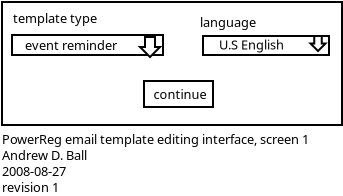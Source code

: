 <?xml version="1.0" encoding="UTF-8"?>
<dia:diagram xmlns:dia="http://www.lysator.liu.se/~alla/dia/">
  <dia:layer name="Background" visible="true">
    <dia:group>
      <dia:object type="Standard - Box" version="0" id="O0">
        <dia:attribute name="obj_pos">
          <dia:point val="-12.6,0.45"/>
        </dia:attribute>
        <dia:attribute name="obj_bb">
          <dia:rectangle val="-12.65,0.4;4.45,6.65"/>
        </dia:attribute>
        <dia:attribute name="elem_corner">
          <dia:point val="-12.6,0.45"/>
        </dia:attribute>
        <dia:attribute name="elem_width">
          <dia:real val="17"/>
        </dia:attribute>
        <dia:attribute name="elem_height">
          <dia:real val="6.15"/>
        </dia:attribute>
        <dia:attribute name="show_background">
          <dia:boolean val="true"/>
        </dia:attribute>
      </dia:object>
      <dia:group>
        <dia:group>
          <dia:object type="Standard - Text" version="1" id="O1">
            <dia:attribute name="obj_pos">
              <dia:point val="-12.05,1.5"/>
            </dia:attribute>
            <dia:attribute name="obj_bb">
              <dia:rectangle val="-12.05,0.958;-7.93,1.897"/>
            </dia:attribute>
            <dia:attribute name="text">
              <dia:composite type="text">
                <dia:attribute name="string">
                  <dia:string>#template type#</dia:string>
                </dia:attribute>
                <dia:attribute name="font">
                  <dia:font family="sans" style="0" name="Helvetica"/>
                </dia:attribute>
                <dia:attribute name="height">
                  <dia:real val="0.8"/>
                </dia:attribute>
                <dia:attribute name="pos">
                  <dia:point val="-12.05,1.5"/>
                </dia:attribute>
                <dia:attribute name="color">
                  <dia:color val="#000000"/>
                </dia:attribute>
                <dia:attribute name="alignment">
                  <dia:enum val="0"/>
                </dia:attribute>
              </dia:composite>
            </dia:attribute>
            <dia:attribute name="valign">
              <dia:enum val="3"/>
            </dia:attribute>
          </dia:object>
          <dia:group>
            <dia:object type="Standard - Box" version="0" id="O2">
              <dia:attribute name="obj_pos">
                <dia:point val="-12.1,2.1"/>
              </dia:attribute>
              <dia:attribute name="obj_bb">
                <dia:rectangle val="-12.15,2.05;-4.5,3.15"/>
              </dia:attribute>
              <dia:attribute name="elem_corner">
                <dia:point val="-12.1,2.1"/>
              </dia:attribute>
              <dia:attribute name="elem_width">
                <dia:real val="7.55"/>
              </dia:attribute>
              <dia:attribute name="elem_height">
                <dia:real val="1"/>
              </dia:attribute>
              <dia:attribute name="show_background">
                <dia:boolean val="true"/>
              </dia:attribute>
            </dia:object>
            <dia:object type="Standard - Text" version="1" id="O3">
              <dia:attribute name="obj_pos">
                <dia:point val="-8.325,2.6"/>
              </dia:attribute>
              <dia:attribute name="obj_bb">
                <dia:rectangle val="-8.325,2.2;-8.325,3.4"/>
              </dia:attribute>
              <dia:attribute name="text">
                <dia:composite type="text">
                  <dia:attribute name="string">
                    <dia:string>##</dia:string>
                  </dia:attribute>
                  <dia:attribute name="font">
                    <dia:font family="sans" style="0" name="Helvetica"/>
                  </dia:attribute>
                  <dia:attribute name="height">
                    <dia:real val="0.8"/>
                  </dia:attribute>
                  <dia:attribute name="pos">
                    <dia:point val="-8.325,2.6"/>
                  </dia:attribute>
                  <dia:attribute name="color">
                    <dia:color val="#000000"/>
                  </dia:attribute>
                  <dia:attribute name="alignment">
                    <dia:enum val="0"/>
                  </dia:attribute>
                </dia:composite>
              </dia:attribute>
              <dia:attribute name="valign">
                <dia:enum val="3"/>
              </dia:attribute>
              <dia:connections>
                <dia:connection handle="0" to="O2" connection="8"/>
              </dia:connections>
            </dia:object>
            <dia:object type="Standard - Text" version="1" id="O4">
              <dia:attribute name="obj_pos">
                <dia:point val="-11.45,2.85"/>
              </dia:attribute>
              <dia:attribute name="obj_bb">
                <dia:rectangle val="-11.45,2.308;-6.945,3.248"/>
              </dia:attribute>
              <dia:attribute name="text">
                <dia:composite type="text">
                  <dia:attribute name="string">
                    <dia:string>#event reminder#</dia:string>
                  </dia:attribute>
                  <dia:attribute name="font">
                    <dia:font family="sans" style="0" name="Helvetica"/>
                  </dia:attribute>
                  <dia:attribute name="height">
                    <dia:real val="0.8"/>
                  </dia:attribute>
                  <dia:attribute name="pos">
                    <dia:point val="-11.45,2.85"/>
                  </dia:attribute>
                  <dia:attribute name="color">
                    <dia:color val="#000000"/>
                  </dia:attribute>
                  <dia:attribute name="alignment">
                    <dia:enum val="0"/>
                  </dia:attribute>
                </dia:composite>
              </dia:attribute>
              <dia:attribute name="valign">
                <dia:enum val="3"/>
              </dia:attribute>
            </dia:object>
            <dia:object type="Geometric - Down Arrow" version="0" id="O5">
              <dia:attribute name="obj_pos">
                <dia:point val="-5.7,2.2"/>
              </dia:attribute>
              <dia:attribute name="obj_bb">
                <dia:rectangle val="-5.821,2.15;-4.579,3.271"/>
              </dia:attribute>
              <dia:attribute name="elem_corner">
                <dia:point val="-5.7,2.2"/>
              </dia:attribute>
              <dia:attribute name="elem_width">
                <dia:real val="1.0"/>
              </dia:attribute>
              <dia:attribute name="elem_height">
                <dia:real val="1.0"/>
              </dia:attribute>
              <dia:attribute name="line_width">
                <dia:real val="0.1"/>
              </dia:attribute>
              <dia:attribute name="line_colour">
                <dia:color val="#000000"/>
              </dia:attribute>
              <dia:attribute name="fill_colour">
                <dia:color val="#ffffff"/>
              </dia:attribute>
              <dia:attribute name="show_background">
                <dia:boolean val="true"/>
              </dia:attribute>
              <dia:attribute name="line_style">
                <dia:enum val="0"/>
                <dia:real val="1"/>
              </dia:attribute>
              <dia:attribute name="flip_horizontal">
                <dia:boolean val="false"/>
              </dia:attribute>
              <dia:attribute name="flip_vertical">
                <dia:boolean val="false"/>
              </dia:attribute>
            </dia:object>
          </dia:group>
        </dia:group>
        <dia:group>
          <dia:object type="Standard - Text" version="1" id="O6">
            <dia:attribute name="obj_pos">
              <dia:point val="-2.7,1.7"/>
            </dia:attribute>
            <dia:attribute name="obj_bb">
              <dia:rectangle val="-2.7,1.157;0.018,2.098"/>
            </dia:attribute>
            <dia:attribute name="text">
              <dia:composite type="text">
                <dia:attribute name="string">
                  <dia:string>#language#</dia:string>
                </dia:attribute>
                <dia:attribute name="font">
                  <dia:font family="sans" style="0" name="Helvetica"/>
                </dia:attribute>
                <dia:attribute name="height">
                  <dia:real val="0.8"/>
                </dia:attribute>
                <dia:attribute name="pos">
                  <dia:point val="-2.7,1.7"/>
                </dia:attribute>
                <dia:attribute name="color">
                  <dia:color val="#000000"/>
                </dia:attribute>
                <dia:attribute name="alignment">
                  <dia:enum val="0"/>
                </dia:attribute>
              </dia:composite>
            </dia:attribute>
            <dia:attribute name="valign">
              <dia:enum val="3"/>
            </dia:attribute>
          </dia:object>
          <dia:group>
            <dia:object type="Standard - Box" version="0" id="O7">
              <dia:attribute name="obj_pos">
                <dia:point val="-2.55,2.15"/>
              </dia:attribute>
              <dia:attribute name="obj_bb">
                <dia:rectangle val="-2.6,2.1;3.8,3.15"/>
              </dia:attribute>
              <dia:attribute name="elem_corner">
                <dia:point val="-2.55,2.15"/>
              </dia:attribute>
              <dia:attribute name="elem_width">
                <dia:real val="6.3"/>
              </dia:attribute>
              <dia:attribute name="elem_height">
                <dia:real val="0.95"/>
              </dia:attribute>
              <dia:attribute name="show_background">
                <dia:boolean val="true"/>
              </dia:attribute>
            </dia:object>
            <dia:object type="Geometric - Down Arrow" version="0" id="O8">
              <dia:attribute name="obj_pos">
                <dia:point val="2.825,2.15"/>
              </dia:attribute>
              <dia:attribute name="obj_bb">
                <dia:rectangle val="2.704,2.1;3.696,2.971"/>
              </dia:attribute>
              <dia:attribute name="elem_corner">
                <dia:point val="2.825,2.15"/>
              </dia:attribute>
              <dia:attribute name="elem_width">
                <dia:real val="0.75"/>
              </dia:attribute>
              <dia:attribute name="elem_height">
                <dia:real val="0.75"/>
              </dia:attribute>
              <dia:attribute name="line_width">
                <dia:real val="0.1"/>
              </dia:attribute>
              <dia:attribute name="line_colour">
                <dia:color val="#000000"/>
              </dia:attribute>
              <dia:attribute name="fill_colour">
                <dia:color val="#ffffff"/>
              </dia:attribute>
              <dia:attribute name="show_background">
                <dia:boolean val="true"/>
              </dia:attribute>
              <dia:attribute name="line_style">
                <dia:enum val="0"/>
                <dia:real val="1"/>
              </dia:attribute>
              <dia:attribute name="flip_horizontal">
                <dia:boolean val="false"/>
              </dia:attribute>
              <dia:attribute name="flip_vertical">
                <dia:boolean val="false"/>
              </dia:attribute>
            </dia:object>
            <dia:object type="Standard - Text" version="1" id="O9">
              <dia:attribute name="obj_pos">
                <dia:point val="-1.75,2.825"/>
              </dia:attribute>
              <dia:attribute name="obj_bb">
                <dia:rectangle val="-1.75,2.283;1.525,3.223"/>
              </dia:attribute>
              <dia:attribute name="text">
                <dia:composite type="text">
                  <dia:attribute name="string">
                    <dia:string>#U.S English#</dia:string>
                  </dia:attribute>
                  <dia:attribute name="font">
                    <dia:font family="sans" style="0" name="Helvetica"/>
                  </dia:attribute>
                  <dia:attribute name="height">
                    <dia:real val="0.8"/>
                  </dia:attribute>
                  <dia:attribute name="pos">
                    <dia:point val="-1.75,2.825"/>
                  </dia:attribute>
                  <dia:attribute name="color">
                    <dia:color val="#000000"/>
                  </dia:attribute>
                  <dia:attribute name="alignment">
                    <dia:enum val="0"/>
                  </dia:attribute>
                </dia:composite>
              </dia:attribute>
              <dia:attribute name="valign">
                <dia:enum val="3"/>
              </dia:attribute>
            </dia:object>
          </dia:group>
        </dia:group>
        <dia:group>
          <dia:object type="Standard - Box" version="0" id="O10">
            <dia:attribute name="obj_pos">
              <dia:point val="-5.5,4.4"/>
            </dia:attribute>
            <dia:attribute name="obj_bb">
              <dia:rectangle val="-5.55,4.35;-2,5.75"/>
            </dia:attribute>
            <dia:attribute name="elem_corner">
              <dia:point val="-5.5,4.4"/>
            </dia:attribute>
            <dia:attribute name="elem_width">
              <dia:real val="3.45"/>
            </dia:attribute>
            <dia:attribute name="elem_height">
              <dia:real val="1.3"/>
            </dia:attribute>
            <dia:attribute name="show_background">
              <dia:boolean val="true"/>
            </dia:attribute>
          </dia:object>
          <dia:object type="Standard - Text" version="1" id="O11">
            <dia:attribute name="obj_pos">
              <dia:point val="-5.025,5.3"/>
            </dia:attribute>
            <dia:attribute name="obj_bb">
              <dia:rectangle val="-5.025,4.758;-2.487,5.697"/>
            </dia:attribute>
            <dia:attribute name="text">
              <dia:composite type="text">
                <dia:attribute name="string">
                  <dia:string>#continue#</dia:string>
                </dia:attribute>
                <dia:attribute name="font">
                  <dia:font family="sans" style="0" name="Helvetica"/>
                </dia:attribute>
                <dia:attribute name="height">
                  <dia:real val="0.8"/>
                </dia:attribute>
                <dia:attribute name="pos">
                  <dia:point val="-5.025,5.3"/>
                </dia:attribute>
                <dia:attribute name="color">
                  <dia:color val="#000000"/>
                </dia:attribute>
                <dia:attribute name="alignment">
                  <dia:enum val="0"/>
                </dia:attribute>
              </dia:composite>
            </dia:attribute>
            <dia:attribute name="valign">
              <dia:enum val="3"/>
            </dia:attribute>
          </dia:object>
        </dia:group>
      </dia:group>
    </dia:group>
    <dia:object type="Standard - Text" version="1" id="O12">
      <dia:attribute name="obj_pos">
        <dia:point val="-12.6,7.55"/>
      </dia:attribute>
      <dia:attribute name="obj_bb">
        <dia:rectangle val="-12.6,7.008;2.753,10.348"/>
      </dia:attribute>
      <dia:attribute name="text">
        <dia:composite type="text">
          <dia:attribute name="string">
            <dia:string>#PowerReg email template editing interface, screen 1
Andrew D. Ball
2008-08-27
revision 1#</dia:string>
          </dia:attribute>
          <dia:attribute name="font">
            <dia:font family="sans" style="0" name="Helvetica"/>
          </dia:attribute>
          <dia:attribute name="height">
            <dia:real val="0.8"/>
          </dia:attribute>
          <dia:attribute name="pos">
            <dia:point val="-12.6,7.55"/>
          </dia:attribute>
          <dia:attribute name="color">
            <dia:color val="#000000"/>
          </dia:attribute>
          <dia:attribute name="alignment">
            <dia:enum val="0"/>
          </dia:attribute>
        </dia:composite>
      </dia:attribute>
      <dia:attribute name="valign">
        <dia:enum val="3"/>
      </dia:attribute>
    </dia:object>
  </dia:layer>
</dia:diagram>
